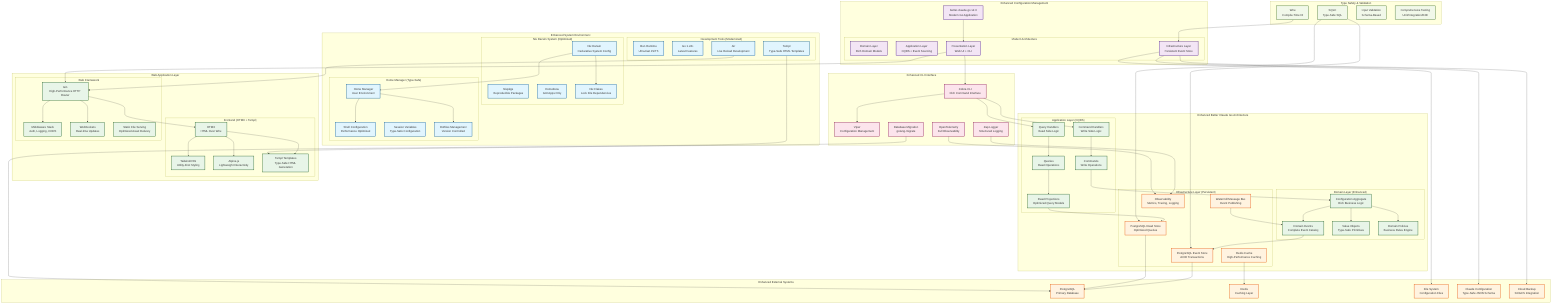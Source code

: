 graph TB
    %% Improved Application Architecture with Modern Go Libraries
    %% System Environment Layer (Enhanced)
    subgraph "Enhanced System Environment"
        direction TB
        subgraph "Nix Darwin System (Optimized)"
            nixdarwin[Nix Darwin<br/>Declarative System Config]
            nixpkgs[Nixpkgs<br/>Reproducible Packages]
            homebrew[Homebrew<br/>GUI Apps Only]
            flake[Nix Flakes<br/>Lock File Dependencies]
        end
        
        subgraph "Home Manager (Type-Safe)"
            hmconfig[Home Manager<br/>User Environment]
            shells[Shell Configuration<br/>Performance Optimized]
            sessionvars[Session Variables<br/>Type-Safe Configuration]
            dotfiles[Dotfiles Management<br/>Version Controlled]
        end
        
        subgraph "Development Tools (Modernized)"
            bun[Bun Runtime<br/>Ultra-fast JS/TS]
            go[Go 1.24+<br/>Latest Features]
            templ[Templ<br/>Type-Safe HTML Templates]
            air[Air<br/>Live Reload Development]
        end
    end

    %% Web Application Layer (NEW)
    subgraph "Web Application Layer"
        direction TB
        subgraph "Frontend (HTMX + Templ)"
            htmx[HTMX<br/>HTML Over Wire]
            tailwind[TailwindCSS<br/>Utility-First Styling]
            alpine[Alpine.js<br/>Lightweight Interactivity]
            templates[Templ Templates<br/>Type-Safe HTML Generation]
        end
        
        subgraph "Web Framework"
            gin[Gin<br/>High-Performance HTTP Router]
            middleware[Middleware Stack<br/>Auth, Logging, CORS]
            websockets[WebSockets<br/>Real-time Updates]
            staticfiles[Static File Serving<br/>Optimized Asset Delivery]
        end
    end

    %% Configuration Management Layer (Enhanced)
    subgraph "Enhanced Configuration Management"
        direction TB
        modernconfig[better-claude-go v2.0<br/>Modern Go Application]
        
        subgraph "Modern Architecture"
            direction TB
            domain[Domain Layer<br/>Rich Domain Models]
            application[Application Layer<br/>CQRS + Event Sourcing]
            infrastructure[Infrastructure Layer<br/>Persistent Event Store]
            presentation[Presentation Layer<br/>Web UI + CLI]
        end
    end

    %% Better Claude Go Enhanced Architecture
    subgraph "Enhanced Better Claude Go Architecture"
        direction TB
        subgraph "Domain Layer (Enhanced)"
            configaggregate[Configuration Aggregate<br/>Rich Business Logic]
            domainevents[Domain Events<br/>Complete Event Catalog]
            valueobjects[Value Objects<br/>Type-Safe Primitives]
            policies[Domain Policies<br/>Business Rules Engine]
        end
        
        subgraph "Application Layer (CQRS)"
            commands[Commands<br/>Write Operations]
            queries[Queries<br/>Read Operations]
            commandhandlers[Command Handlers<br/>Write Side Logic]
            queryhandlers[Query Handlers<br/>Read Side Logic]
            projections[Read Projections<br/>Optimized Query Models]
        end
        
        subgraph "Infrastructure Layer (Persistent)"
            eventstore[PostgreSQL Event Store<br/>ACID Transactions]
            readstore[PostgreSQL Read Store<br/>Optimized Queries]
            messagebus[Watermill Message Bus<br/>Event Publishing]
            cache[Redis Cache<br/>High-Performance Caching]
            monitoring[Observability<br/>Metrics, Tracing, Logging]
        end
    end

    %% External Systems (Enhanced)
    subgraph "Enhanced External Systems"
        postgresql[PostgreSQL<br/>Primary Database]
        redis[Redis<br/>Caching Layer]
        filesystem[File System<br/>Configuration Files]
        claudefiles[Claude Configuration<br/>Type-Safe JSON Schema]
        backupcloud[Cloud Backup<br/>S3/GCS Integration]
    end

    %% CLI Interface (Enhanced)
    subgraph "Enhanced CLI Interface"
        cobra[Cobra CLI<br/>Rich Command Interface]
        viper[Viper<br/>Configuration Management]
        zap[Zap Logger<br/>Structured Logging]
        otel[OpenTelemetry<br/>Full Observability]
        migration[Database Migration<br/>golang-migrate]
    end

    %% Type Safety & Validation Layer (NEW)
    subgraph "Type Safety & Validation"
        sqlc[SQLC<br/>Type-Safe SQL]
        wire[Wire<br/>Compile-Time DI]
        validation[Input Validation<br/>Schema-Based]
        testing[Comprehensive Testing<br/>Unit/Integration/E2E]
    end

    %% Relationships
    nixdarwin --> hmconfig
    nixdarwin --> flake
    hmconfig --> shells
    hmconfig --> dotfiles
    
    modernconfig --> presentation
    presentation --> gin
    presentation --> cobra
    
    gin --> htmx
    gin --> middleware
    gin --> websockets
    
    htmx --> templates
    htmx --> tailwind
    htmx --> alpine
    
    cobra --> viper
    cobra --> commandhandlers
    cobra --> queryhandlers
    
    commandhandlers --> commands
    queryhandlers --> queries
    commands --> configaggregate
    queries --> projections
    
    configaggregate --> domainevents
    configaggregate --> valueobjects
    configaggregate --> policies
    
    domainevents --> eventstore
    projections --> readstore
    messagebus --> domainevents
    
    eventstore --> postgresql
    readstore --> postgresql
    cache --> redis
    
    infrastructure --> filesystem
    infrastructure --> claudefiles
    infrastructure --> backupcloud
    
    wire --> infrastructure
    sqlc --> eventstore
    sqlc --> readstore
    migration --> postgresql
    
    zap --> monitoring
    otel --> monitoring
    
    air --> gin
    templ --> templates
    
    %% Styling
    classDef systemBox fill:#e1f5fe,stroke:#01579b,stroke-width:2px
    classDef webBox fill:#e8f5e8,stroke:#1b5e20,stroke-width:2px
    classDef configBox fill:#f3e5f5,stroke:#4a148c,stroke-width:2px
    classDef domainBox fill:#e8f5e8,stroke:#1b5e20,stroke-width:2px
    classDef infraBox fill:#fff3e0,stroke:#e65100,stroke-width:2px
    classDef cliBox fill:#fce4ec,stroke:#880e4f,stroke-width:2px
    classDef typeBox fill:#f1f8e9,stroke:#33691e,stroke-width:2px
    
    class nixdarwin,nixpkgs,homebrew,flake,hmconfig,shells,sessionvars,dotfiles,bun,go,templ,air systemBox
    class htmx,tailwind,alpine,templates,gin,middleware,websockets,staticfiles webBox
    class modernconfig,domain,application,infrastructure,presentation configBox
    class configaggregate,domainevents,valueobjects,policies,commands,queries,commandhandlers,queryhandlers,projections domainBox
    class eventstore,readstore,messagebus,cache,monitoring,postgresql,redis,filesystem,claudefiles,backupcloud infraBox
    class cobra,viper,zap,otel,migration cliBox
    class sqlc,wire,validation,testing typeBox